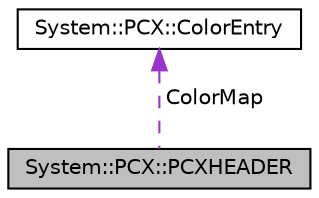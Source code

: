 digraph G
{
  edge [fontname="Helvetica",fontsize="10",labelfontname="Helvetica",labelfontsize="10"];
  node [fontname="Helvetica",fontsize="10",shape=record];
  Node1 [label="System::PCX::PCXHEADER",height=0.2,width=0.4,color="black", fillcolor="grey75", style="filled" fontcolor="black"];
  Node2 -> Node1 [dir="back",color="darkorchid3",fontsize="10",style="dashed",label=" ColorMap" ,fontname="Helvetica"];
  Node2 [label="System::PCX::ColorEntry",height=0.2,width=0.4,color="black", fillcolor="white", style="filled",URL="$struct_system_1_1_p_c_x_1_1_color_entry.html"];
}
